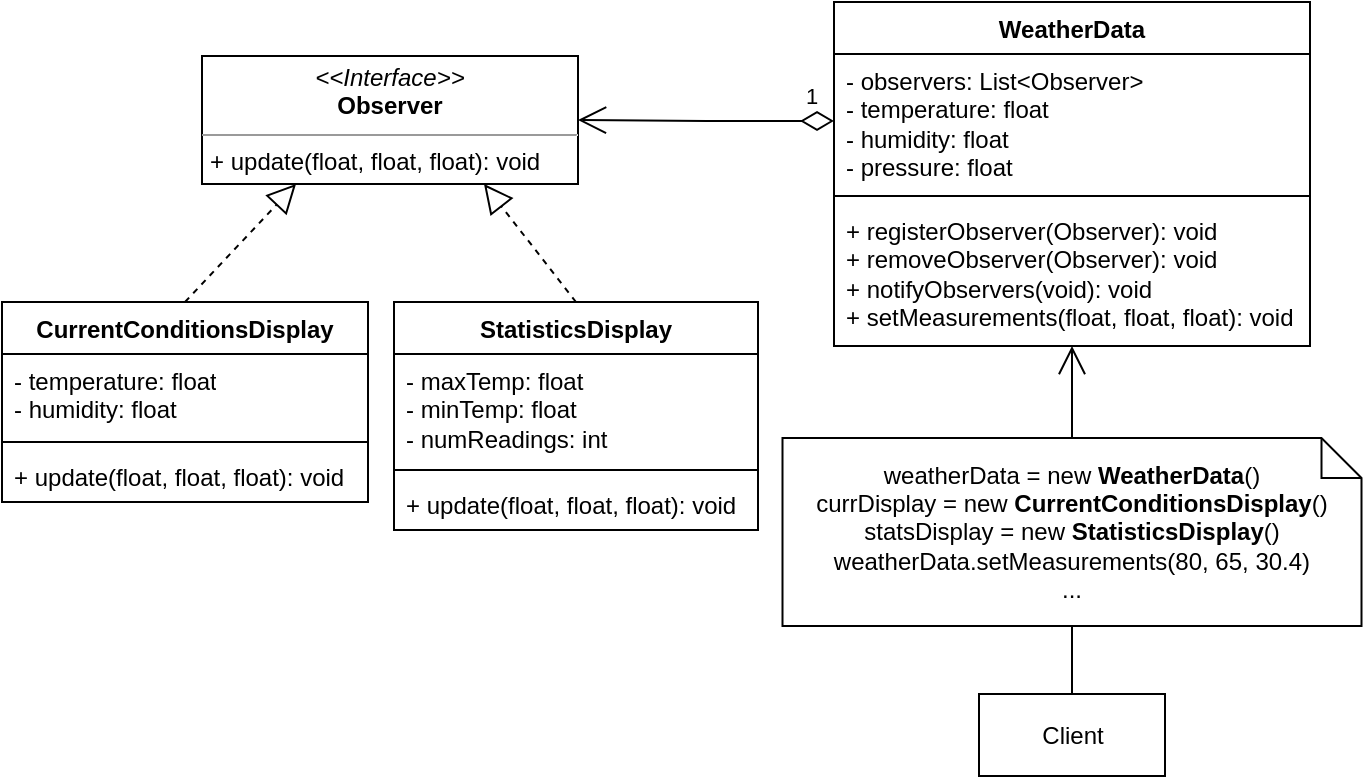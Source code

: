 <mxfile version="22.0.8" type="google">
  <diagram name="Page-1" id="UmHMrGjMWMmVtYnbylZg">
    <mxGraphModel grid="0" page="1" gridSize="10" guides="1" tooltips="1" connect="1" arrows="1" fold="1" pageScale="1" pageWidth="850" pageHeight="1100" math="0" shadow="0">
      <root>
        <mxCell id="0" />
        <mxCell id="1" parent="0" />
        <mxCell id="3TZ9QMVxS8KCy3Ta8Vsz-9" value="WeatherData" style="swimlane;fontStyle=1;align=center;verticalAlign=top;childLayout=stackLayout;horizontal=1;startSize=26;horizontalStack=0;resizeParent=1;resizeParentMax=0;resizeLast=0;collapsible=1;marginBottom=0;whiteSpace=wrap;html=1;" vertex="1" parent="1">
          <mxGeometry x="499" y="92" width="238" height="172" as="geometry" />
        </mxCell>
        <mxCell id="3TZ9QMVxS8KCy3Ta8Vsz-10" value="- observers: List&amp;lt;Observer&amp;gt;&lt;br&gt;- temperature: float&lt;br&gt;- humidity: float&lt;br&gt;- pressure: float" style="text;strokeColor=none;fillColor=none;align=left;verticalAlign=top;spacingLeft=4;spacingRight=4;overflow=hidden;rotatable=0;points=[[0,0.5],[1,0.5]];portConstraint=eastwest;whiteSpace=wrap;html=1;" vertex="1" parent="3TZ9QMVxS8KCy3Ta8Vsz-9">
          <mxGeometry y="26" width="238" height="67" as="geometry" />
        </mxCell>
        <mxCell id="3TZ9QMVxS8KCy3Ta8Vsz-11" value="" style="line;strokeWidth=1;fillColor=none;align=left;verticalAlign=middle;spacingTop=-1;spacingLeft=3;spacingRight=3;rotatable=0;labelPosition=right;points=[];portConstraint=eastwest;strokeColor=inherit;" vertex="1" parent="3TZ9QMVxS8KCy3Ta8Vsz-9">
          <mxGeometry y="93" width="238" height="8" as="geometry" />
        </mxCell>
        <mxCell id="3TZ9QMVxS8KCy3Ta8Vsz-12" value="+ registerObserver(Observer): void&lt;br&gt;+ removeObserver(Observer): void&lt;br&gt;+ notifyObservers(void): void&lt;br&gt;+ setMeasurements(float, float, float): void" style="text;strokeColor=none;fillColor=none;align=left;verticalAlign=top;spacingLeft=4;spacingRight=4;overflow=hidden;rotatable=0;points=[[0,0.5],[1,0.5]];portConstraint=eastwest;whiteSpace=wrap;html=1;" vertex="1" parent="3TZ9QMVxS8KCy3Ta8Vsz-9">
          <mxGeometry y="101" width="238" height="71" as="geometry" />
        </mxCell>
        <mxCell id="3TZ9QMVxS8KCy3Ta8Vsz-13" value="CurrentConditionsDisplay" style="swimlane;fontStyle=1;align=center;verticalAlign=top;childLayout=stackLayout;horizontal=1;startSize=26;horizontalStack=0;resizeParent=1;resizeParentMax=0;resizeLast=0;collapsible=1;marginBottom=0;whiteSpace=wrap;html=1;" vertex="1" parent="1">
          <mxGeometry x="83" y="242" width="183" height="100" as="geometry" />
        </mxCell>
        <mxCell id="3TZ9QMVxS8KCy3Ta8Vsz-14" value="- temperature: float&lt;br&gt;- humidity: float" style="text;strokeColor=none;fillColor=none;align=left;verticalAlign=top;spacingLeft=4;spacingRight=4;overflow=hidden;rotatable=0;points=[[0,0.5],[1,0.5]];portConstraint=eastwest;whiteSpace=wrap;html=1;" vertex="1" parent="3TZ9QMVxS8KCy3Ta8Vsz-13">
          <mxGeometry y="26" width="183" height="40" as="geometry" />
        </mxCell>
        <mxCell id="3TZ9QMVxS8KCy3Ta8Vsz-15" value="" style="line;strokeWidth=1;fillColor=none;align=left;verticalAlign=middle;spacingTop=-1;spacingLeft=3;spacingRight=3;rotatable=0;labelPosition=right;points=[];portConstraint=eastwest;strokeColor=inherit;" vertex="1" parent="3TZ9QMVxS8KCy3Ta8Vsz-13">
          <mxGeometry y="66" width="183" height="8" as="geometry" />
        </mxCell>
        <mxCell id="3TZ9QMVxS8KCy3Ta8Vsz-16" value="+ update(float, float, float): void" style="text;strokeColor=none;fillColor=none;align=left;verticalAlign=top;spacingLeft=4;spacingRight=4;overflow=hidden;rotatable=0;points=[[0,0.5],[1,0.5]];portConstraint=eastwest;whiteSpace=wrap;html=1;" vertex="1" parent="3TZ9QMVxS8KCy3Ta8Vsz-13">
          <mxGeometry y="74" width="183" height="26" as="geometry" />
        </mxCell>
        <mxCell id="3TZ9QMVxS8KCy3Ta8Vsz-17" value="StatisticsDisplay" style="swimlane;fontStyle=1;align=center;verticalAlign=top;childLayout=stackLayout;horizontal=1;startSize=26;horizontalStack=0;resizeParent=1;resizeParentMax=0;resizeLast=0;collapsible=1;marginBottom=0;whiteSpace=wrap;html=1;" vertex="1" parent="1">
          <mxGeometry x="279" y="242" width="182" height="114" as="geometry" />
        </mxCell>
        <mxCell id="3TZ9QMVxS8KCy3Ta8Vsz-18" value="- maxTemp: float&lt;br style=&quot;--tw-translate-x: 0; --tw-translate-y: 0; --tw-rotate: 0; --tw-skew-x: 0; --tw-skew-y: 0; --tw-scale-x: 1; --tw-scale-y: 1; --tw-pan-x: ; --tw-pan-y: ; --tw-pinch-zoom: ; --tw-scroll-snap-strictness: proximity; --tw-ordinal: ; --tw-slashed-zero: ; --tw-numeric-figure: ; --tw-numeric-spacing: ; --tw-numeric-fraction: ; --tw-ring-inset: ; --tw-ring-offset-width: 0px; --tw-ring-offset-color: #fff; --tw-ring-color: rgb(59 130 246 / .5); --tw-ring-offset-shadow: 0 0 #0000; --tw-ring-shadow: 0 0 #0000; --tw-shadow: 0 0 #0000; --tw-shadow-colored: 0 0 #0000; --tw-blur: ; --tw-brightness: ; --tw-contrast: ; --tw-grayscale: ; --tw-hue-rotate: ; --tw-invert: ; --tw-saturate: ; --tw-sepia: ; --tw-drop-shadow: ; --tw-backdrop-blur: ; --tw-backdrop-brightness: ; --tw-backdrop-contrast: ; --tw-backdrop-grayscale: ; --tw-backdrop-hue-rotate: ; --tw-backdrop-invert: ; --tw-backdrop-opacity: ; --tw-backdrop-saturate: ; --tw-backdrop-sepia: ; border-color: var(--border-color);&quot;&gt;- minTemp: float&lt;br&gt;- numReadings: int" style="text;strokeColor=none;fillColor=none;align=left;verticalAlign=top;spacingLeft=4;spacingRight=4;overflow=hidden;rotatable=0;points=[[0,0.5],[1,0.5]];portConstraint=eastwest;whiteSpace=wrap;html=1;" vertex="1" parent="3TZ9QMVxS8KCy3Ta8Vsz-17">
          <mxGeometry y="26" width="182" height="54" as="geometry" />
        </mxCell>
        <mxCell id="3TZ9QMVxS8KCy3Ta8Vsz-19" value="" style="line;strokeWidth=1;fillColor=none;align=left;verticalAlign=middle;spacingTop=-1;spacingLeft=3;spacingRight=3;rotatable=0;labelPosition=right;points=[];portConstraint=eastwest;strokeColor=inherit;" vertex="1" parent="3TZ9QMVxS8KCy3Ta8Vsz-17">
          <mxGeometry y="80" width="182" height="8" as="geometry" />
        </mxCell>
        <mxCell id="3TZ9QMVxS8KCy3Ta8Vsz-20" value="+ update(float, float, float): void" style="text;strokeColor=none;fillColor=none;align=left;verticalAlign=top;spacingLeft=4;spacingRight=4;overflow=hidden;rotatable=0;points=[[0,0.5],[1,0.5]];portConstraint=eastwest;whiteSpace=wrap;html=1;" vertex="1" parent="3TZ9QMVxS8KCy3Ta8Vsz-17">
          <mxGeometry y="88" width="182" height="26" as="geometry" />
        </mxCell>
        <mxCell id="3TZ9QMVxS8KCy3Ta8Vsz-27" value="&lt;p style=&quot;margin:0px;margin-top:4px;text-align:center;&quot;&gt;&lt;i&gt;&amp;lt;&amp;lt;Interface&amp;gt;&amp;gt;&lt;/i&gt;&lt;br&gt;&lt;b&gt;Observer&lt;/b&gt;&lt;/p&gt;&lt;hr size=&quot;1&quot;&gt;&lt;p style=&quot;margin:0px;margin-left:4px;&quot;&gt;&lt;/p&gt;&lt;p style=&quot;margin:0px;margin-left:4px;&quot;&gt;+ update(float, float, float): void&lt;br&gt;&lt;/p&gt;" style="verticalAlign=top;align=left;overflow=fill;fontSize=12;fontFamily=Helvetica;html=1;whiteSpace=wrap;" vertex="1" parent="1">
          <mxGeometry x="183" y="119" width="188" height="64" as="geometry" />
        </mxCell>
        <mxCell id="3TZ9QMVxS8KCy3Ta8Vsz-29" value="" style="endArrow=block;dashed=1;endFill=0;endSize=12;html=1;rounded=0;exitX=0.5;exitY=0;exitDx=0;exitDy=0;entryX=0.25;entryY=1;entryDx=0;entryDy=0;" edge="1" parent="1" source="3TZ9QMVxS8KCy3Ta8Vsz-13" target="3TZ9QMVxS8KCy3Ta8Vsz-27">
          <mxGeometry width="160" relative="1" as="geometry">
            <mxPoint x="169" y="219" as="sourcePoint" />
            <mxPoint x="329" y="219" as="targetPoint" />
          </mxGeometry>
        </mxCell>
        <mxCell id="3TZ9QMVxS8KCy3Ta8Vsz-30" value="" style="endArrow=block;dashed=1;endFill=0;endSize=12;html=1;rounded=0;exitX=0.5;exitY=0;exitDx=0;exitDy=0;entryX=0.75;entryY=1;entryDx=0;entryDy=0;" edge="1" parent="1" source="3TZ9QMVxS8KCy3Ta8Vsz-17" target="3TZ9QMVxS8KCy3Ta8Vsz-27">
          <mxGeometry width="160" relative="1" as="geometry">
            <mxPoint x="399" y="219" as="sourcePoint" />
            <mxPoint x="464" y="160" as="targetPoint" />
          </mxGeometry>
        </mxCell>
        <mxCell id="3TZ9QMVxS8KCy3Ta8Vsz-31" value="1" style="endArrow=open;html=1;endSize=12;startArrow=diamondThin;startSize=14;startFill=0;edgeStyle=orthogonalEdgeStyle;align=left;verticalAlign=bottom;rounded=0;entryX=1;entryY=0.5;entryDx=0;entryDy=0;" edge="1" parent="1" source="3TZ9QMVxS8KCy3Ta8Vsz-10" target="3TZ9QMVxS8KCy3Ta8Vsz-27">
          <mxGeometry x="-0.74" y="-4" relative="1" as="geometry">
            <mxPoint x="539" y="46" as="sourcePoint" />
            <mxPoint x="699" y="46" as="targetPoint" />
            <mxPoint as="offset" />
          </mxGeometry>
        </mxCell>
        <mxCell id="3TZ9QMVxS8KCy3Ta8Vsz-32" value="" style="endArrow=open;endFill=1;endSize=12;html=1;rounded=0;exitX=0.5;exitY=0;exitDx=0;exitDy=0;exitPerimeter=0;" edge="1" parent="1" source="3TZ9QMVxS8KCy3Ta8Vsz-34" target="3TZ9QMVxS8KCy3Ta8Vsz-12">
          <mxGeometry width="160" relative="1" as="geometry">
            <mxPoint x="618" y="325" as="sourcePoint" />
            <mxPoint x="880" y="294" as="targetPoint" />
          </mxGeometry>
        </mxCell>
        <mxCell id="3TZ9QMVxS8KCy3Ta8Vsz-33" value="Client" style="html=1;whiteSpace=wrap;" vertex="1" parent="1">
          <mxGeometry x="571.5" y="438" width="93" height="41" as="geometry" />
        </mxCell>
        <mxCell id="3TZ9QMVxS8KCy3Ta8Vsz-34" value="weatherData = new &lt;b&gt;WeatherData&lt;/b&gt;()&lt;br&gt;currDisplay = new &lt;b&gt;CurrentConditionsDisplay&lt;/b&gt;()&lt;br&gt;statsDisplay = new &lt;b&gt;StatisticsDisplay&lt;/b&gt;()&lt;br&gt;weatherData.setMeasurements(80, 65, 30.4)&lt;br&gt;..." style="shape=note;size=20;whiteSpace=wrap;html=1;" vertex="1" parent="1">
          <mxGeometry x="473.25" y="310" width="289.5" height="94" as="geometry" />
        </mxCell>
        <mxCell id="3TZ9QMVxS8KCy3Ta8Vsz-36" value="" style="endArrow=none;html=1;rounded=0;entryX=0.5;entryY=1;entryDx=0;entryDy=0;entryPerimeter=0;" edge="1" parent="1" source="3TZ9QMVxS8KCy3Ta8Vsz-33" target="3TZ9QMVxS8KCy3Ta8Vsz-34">
          <mxGeometry width="50" height="50" relative="1" as="geometry">
            <mxPoint x="461" y="309" as="sourcePoint" />
            <mxPoint x="511" y="259" as="targetPoint" />
          </mxGeometry>
        </mxCell>
      </root>
    </mxGraphModel>
  </diagram>
</mxfile>
